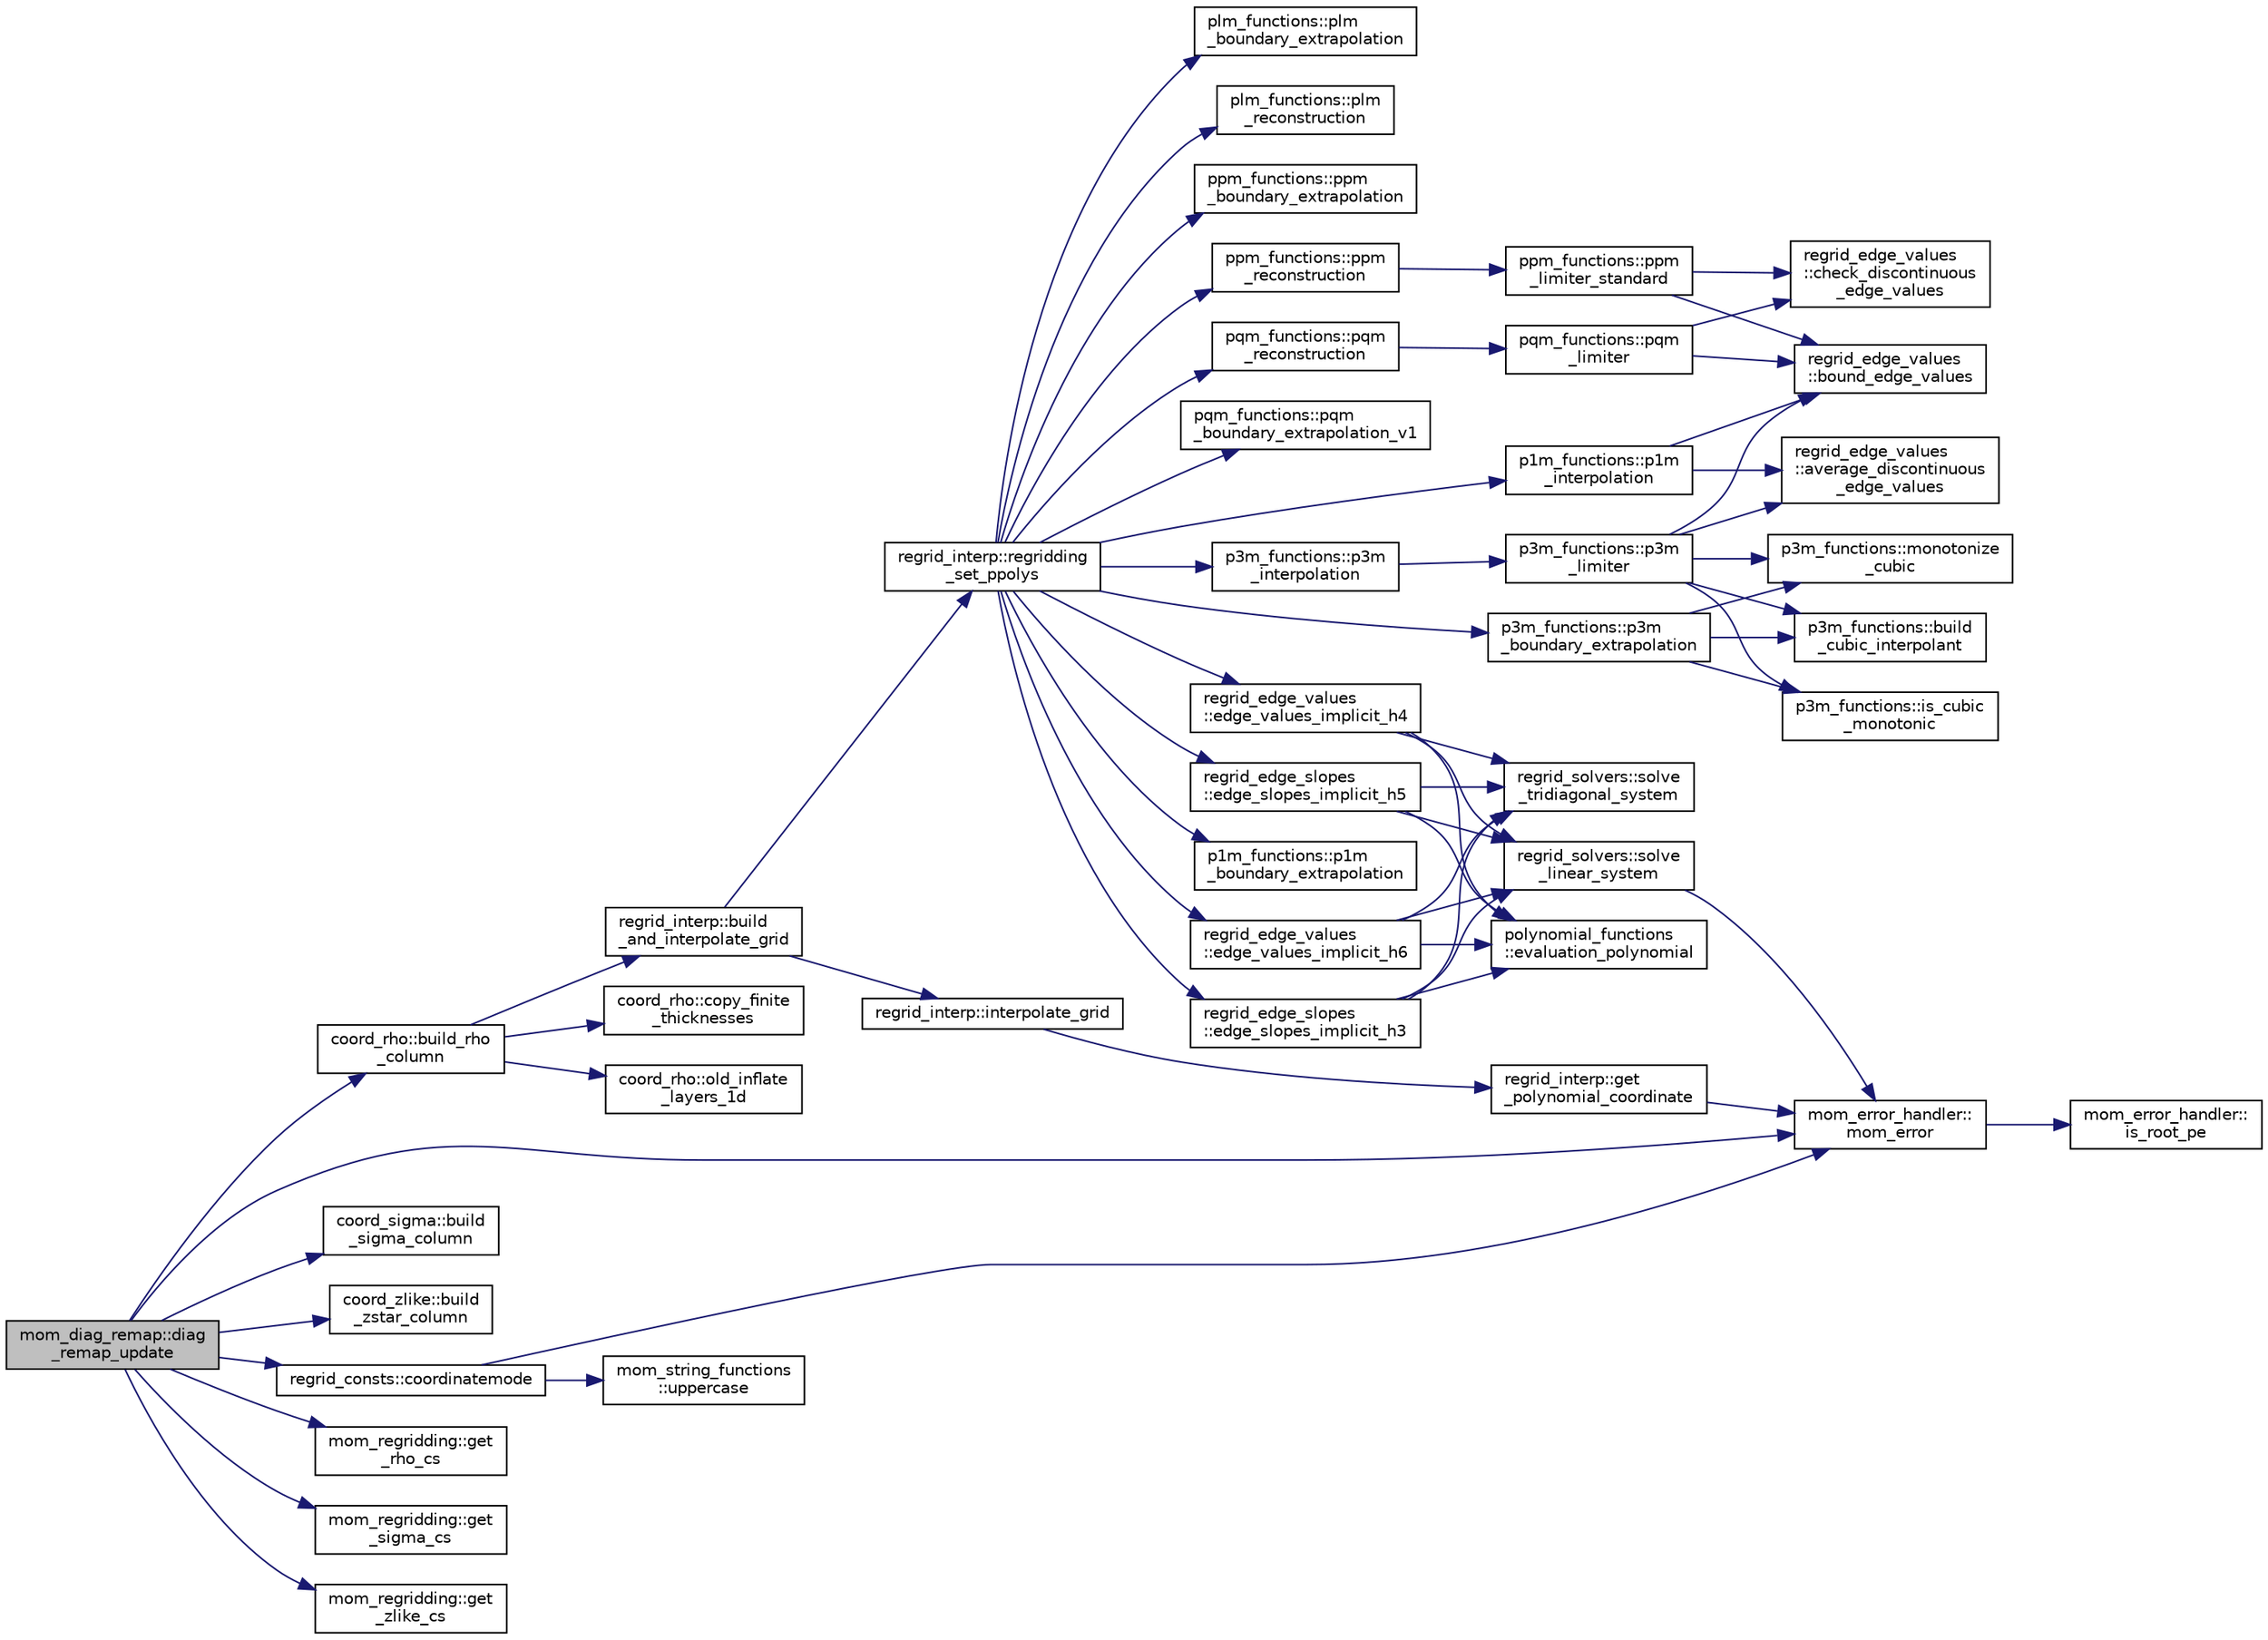 digraph "mom_diag_remap::diag_remap_update"
{
 // INTERACTIVE_SVG=YES
 // LATEX_PDF_SIZE
  edge [fontname="Helvetica",fontsize="10",labelfontname="Helvetica",labelfontsize="10"];
  node [fontname="Helvetica",fontsize="10",shape=record];
  rankdir="LR";
  Node1 [label="mom_diag_remap::diag\l_remap_update",height=0.2,width=0.4,color="black", fillcolor="grey75", style="filled", fontcolor="black",tooltip="Build/update target vertical grids for diagnostic remapping."];
  Node1 -> Node2 [color="midnightblue",fontsize="10",style="solid",fontname="Helvetica"];
  Node2 [label="coord_rho::build_rho\l_column",height=0.2,width=0.4,color="black", fillcolor="white", style="filled",URL="$namespacecoord__rho.html#ac3f19bfa0e6b622cdf045c348ec4d183",tooltip="Build a rho coordinate column."];
  Node2 -> Node3 [color="midnightblue",fontsize="10",style="solid",fontname="Helvetica"];
  Node3 [label="regrid_interp::build\l_and_interpolate_grid",height=0.2,width=0.4,color="black", fillcolor="white", style="filled",URL="$namespaceregrid__interp.html#abaef8cc7e1258b61710adbd6fb742122",tooltip="Build a grid by interpolating for target values."];
  Node3 -> Node4 [color="midnightblue",fontsize="10",style="solid",fontname="Helvetica"];
  Node4 [label="regrid_interp::interpolate_grid",height=0.2,width=0.4,color="black", fillcolor="white", style="filled",URL="$namespaceregrid__interp.html#a84197231e39bd4e90c5a89107313b2a4",tooltip="Given target values (e.g., density), build new grid based on polynomial."];
  Node4 -> Node5 [color="midnightblue",fontsize="10",style="solid",fontname="Helvetica"];
  Node5 [label="regrid_interp::get\l_polynomial_coordinate",height=0.2,width=0.4,color="black", fillcolor="white", style="filled",URL="$namespaceregrid__interp.html#aa46a706d5c4fbe40ef7eb0880305a4f0",tooltip="Given a target value, find corresponding coordinate for given polynomial."];
  Node5 -> Node6 [color="midnightblue",fontsize="10",style="solid",fontname="Helvetica"];
  Node6 [label="mom_error_handler::\lmom_error",height=0.2,width=0.4,color="black", fillcolor="white", style="filled",URL="$namespacemom__error__handler.html#a460cfb79a06c29fc249952c2a3710d67",tooltip="This provides a convenient interface for writing an mpp_error message with run-time filter based on a..."];
  Node6 -> Node7 [color="midnightblue",fontsize="10",style="solid",fontname="Helvetica"];
  Node7 [label="mom_error_handler::\lis_root_pe",height=0.2,width=0.4,color="black", fillcolor="white", style="filled",URL="$namespacemom__error__handler.html#ad5f00a53059c72fe2332d1436c80ca71",tooltip="This returns .true. if the current PE is the root PE."];
  Node3 -> Node8 [color="midnightblue",fontsize="10",style="solid",fontname="Helvetica"];
  Node8 [label="regrid_interp::regridding\l_set_ppolys",height=0.2,width=0.4,color="black", fillcolor="white", style="filled",URL="$namespaceregrid__interp.html#a3d1406836d089b4553421776277e1339",tooltip="Builds an interpolated profile for the densities within each grid cell."];
  Node8 -> Node9 [color="midnightblue",fontsize="10",style="solid",fontname="Helvetica"];
  Node9 [label="regrid_edge_slopes\l::edge_slopes_implicit_h3",height=0.2,width=0.4,color="black", fillcolor="white", style="filled",URL="$namespaceregrid__edge__slopes.html#a6996158dd53ef77642a39638c49be870",tooltip="Compute ih4 edge slopes (implicit third order accurate) in the same units as h."];
  Node9 -> Node10 [color="midnightblue",fontsize="10",style="solid",fontname="Helvetica"];
  Node10 [label="polynomial_functions\l::evaluation_polynomial",height=0.2,width=0.4,color="black", fillcolor="white", style="filled",URL="$namespacepolynomial__functions.html#adb2b5d18db527314545e8e21638a2872",tooltip="Pointwise evaluation of a polynomial at x."];
  Node9 -> Node11 [color="midnightblue",fontsize="10",style="solid",fontname="Helvetica"];
  Node11 [label="regrid_solvers::solve\l_linear_system",height=0.2,width=0.4,color="black", fillcolor="white", style="filled",URL="$namespaceregrid__solvers.html#a8130a338b59de62b00f68da4204568ad",tooltip="Solve the linear system AX = B by Gaussian elimination."];
  Node11 -> Node6 [color="midnightblue",fontsize="10",style="solid",fontname="Helvetica"];
  Node9 -> Node12 [color="midnightblue",fontsize="10",style="solid",fontname="Helvetica"];
  Node12 [label="regrid_solvers::solve\l_tridiagonal_system",height=0.2,width=0.4,color="black", fillcolor="white", style="filled",URL="$namespaceregrid__solvers.html#a0d5c3cff8f31429b0a2c6d267e8b345d",tooltip="Solve the tridiagonal system AX = B."];
  Node8 -> Node13 [color="midnightblue",fontsize="10",style="solid",fontname="Helvetica"];
  Node13 [label="regrid_edge_slopes\l::edge_slopes_implicit_h5",height=0.2,width=0.4,color="black", fillcolor="white", style="filled",URL="$namespaceregrid__edge__slopes.html#a8857628ba4234d17cc8a596515f80aa9",tooltip="Compute ih5 edge values (implicit fifth order accurate)"];
  Node13 -> Node10 [color="midnightblue",fontsize="10",style="solid",fontname="Helvetica"];
  Node13 -> Node11 [color="midnightblue",fontsize="10",style="solid",fontname="Helvetica"];
  Node13 -> Node12 [color="midnightblue",fontsize="10",style="solid",fontname="Helvetica"];
  Node8 -> Node14 [color="midnightblue",fontsize="10",style="solid",fontname="Helvetica"];
  Node14 [label="regrid_edge_values\l::edge_values_implicit_h4",height=0.2,width=0.4,color="black", fillcolor="white", style="filled",URL="$namespaceregrid__edge__values.html#abc05850b69a03244cd7e04e74c48ac92",tooltip="Compute ih4 edge values (implicit fourth order accurate) in the same units as h."];
  Node14 -> Node10 [color="midnightblue",fontsize="10",style="solid",fontname="Helvetica"];
  Node14 -> Node11 [color="midnightblue",fontsize="10",style="solid",fontname="Helvetica"];
  Node14 -> Node12 [color="midnightblue",fontsize="10",style="solid",fontname="Helvetica"];
  Node8 -> Node15 [color="midnightblue",fontsize="10",style="solid",fontname="Helvetica"];
  Node15 [label="regrid_edge_values\l::edge_values_implicit_h6",height=0.2,width=0.4,color="black", fillcolor="white", style="filled",URL="$namespaceregrid__edge__values.html#ac0bb9fda830d4c93dbebbce14315c222",tooltip="Compute ih6 edge values (implicit sixth order accurate) in the same units as h."];
  Node15 -> Node10 [color="midnightblue",fontsize="10",style="solid",fontname="Helvetica"];
  Node15 -> Node11 [color="midnightblue",fontsize="10",style="solid",fontname="Helvetica"];
  Node15 -> Node12 [color="midnightblue",fontsize="10",style="solid",fontname="Helvetica"];
  Node8 -> Node16 [color="midnightblue",fontsize="10",style="solid",fontname="Helvetica"];
  Node16 [label="p1m_functions::p1m\l_boundary_extrapolation",height=0.2,width=0.4,color="black", fillcolor="white", style="filled",URL="$namespacep1m__functions.html#acfc3f51f166d2c7dc09a4c1f3dc9494a",tooltip="Interpolation by linear polynomials within boundary cells."];
  Node8 -> Node17 [color="midnightblue",fontsize="10",style="solid",fontname="Helvetica"];
  Node17 [label="p1m_functions::p1m\l_interpolation",height=0.2,width=0.4,color="black", fillcolor="white", style="filled",URL="$namespacep1m__functions.html#a18ffae209ddc4c4aba923b68ed16aee4",tooltip="Linearly interpolate between edge values."];
  Node17 -> Node18 [color="midnightblue",fontsize="10",style="solid",fontname="Helvetica"];
  Node18 [label="regrid_edge_values\l::average_discontinuous\l_edge_values",height=0.2,width=0.4,color="black", fillcolor="white", style="filled",URL="$namespaceregrid__edge__values.html#ad43eb7fa3a284e2b33068f47232521ca",tooltip="Replace discontinuous collocated edge values with their average."];
  Node17 -> Node19 [color="midnightblue",fontsize="10",style="solid",fontname="Helvetica"];
  Node19 [label="regrid_edge_values\l::bound_edge_values",height=0.2,width=0.4,color="black", fillcolor="white", style="filled",URL="$namespaceregrid__edge__values.html#aa3c7ea104f554d508b69efd860fc6b10",tooltip="Bound edge values by neighboring cell averages."];
  Node8 -> Node20 [color="midnightblue",fontsize="10",style="solid",fontname="Helvetica"];
  Node20 [label="p3m_functions::p3m\l_boundary_extrapolation",height=0.2,width=0.4,color="black", fillcolor="white", style="filled",URL="$namespacep3m__functions.html#a6e82e1b678b123181ea3fde88cd14e3a",tooltip="Calculate the edge values and slopes at boundary cells as part of building a piecewise cubic sub-grid..."];
  Node20 -> Node21 [color="midnightblue",fontsize="10",style="solid",fontname="Helvetica"];
  Node21 [label="p3m_functions::build\l_cubic_interpolant",height=0.2,width=0.4,color="black", fillcolor="white", style="filled",URL="$namespacep3m__functions.html#af4668b1791bbeae193f0f301cf101f6b",tooltip="Build cubic interpolant in cell k."];
  Node20 -> Node22 [color="midnightblue",fontsize="10",style="solid",fontname="Helvetica"];
  Node22 [label="p3m_functions::is_cubic\l_monotonic",height=0.2,width=0.4,color="black", fillcolor="white", style="filled",URL="$namespacep3m__functions.html#a2eaa8b32f092bbbb0e2cfcd78b0e700f",tooltip="Check whether the cubic reconstruction in cell k is monotonic."];
  Node20 -> Node23 [color="midnightblue",fontsize="10",style="solid",fontname="Helvetica"];
  Node23 [label="p3m_functions::monotonize\l_cubic",height=0.2,width=0.4,color="black", fillcolor="white", style="filled",URL="$namespacep3m__functions.html#adb96651fe725f11e90dec2b8509989b0",tooltip="Monotonize a cubic curve by modifying the edge slopes."];
  Node8 -> Node24 [color="midnightblue",fontsize="10",style="solid",fontname="Helvetica"];
  Node24 [label="p3m_functions::p3m\l_interpolation",height=0.2,width=0.4,color="black", fillcolor="white", style="filled",URL="$namespacep3m__functions.html#af8700cc6f491ea22ec0cff6208dc2483",tooltip="Set up a piecewise cubic interpolation from cell averages and estimated edge slopes and values."];
  Node24 -> Node25 [color="midnightblue",fontsize="10",style="solid",fontname="Helvetica"];
  Node25 [label="p3m_functions::p3m\l_limiter",height=0.2,width=0.4,color="black", fillcolor="white", style="filled",URL="$namespacep3m__functions.html#ab31ae8429b3676f925ae61510d7f047a",tooltip="Adust a piecewise cubic reconstruction with a limiter that adjusts the edge values and slopes."];
  Node25 -> Node18 [color="midnightblue",fontsize="10",style="solid",fontname="Helvetica"];
  Node25 -> Node19 [color="midnightblue",fontsize="10",style="solid",fontname="Helvetica"];
  Node25 -> Node21 [color="midnightblue",fontsize="10",style="solid",fontname="Helvetica"];
  Node25 -> Node22 [color="midnightblue",fontsize="10",style="solid",fontname="Helvetica"];
  Node25 -> Node23 [color="midnightblue",fontsize="10",style="solid",fontname="Helvetica"];
  Node8 -> Node26 [color="midnightblue",fontsize="10",style="solid",fontname="Helvetica"];
  Node26 [label="plm_functions::plm\l_boundary_extrapolation",height=0.2,width=0.4,color="black", fillcolor="white", style="filled",URL="$namespaceplm__functions.html#a7e6d6acb77747f967174265a1bf45784",tooltip="Reconstruction by linear polynomials within boundary cells."];
  Node8 -> Node27 [color="midnightblue",fontsize="10",style="solid",fontname="Helvetica"];
  Node27 [label="plm_functions::plm\l_reconstruction",height=0.2,width=0.4,color="black", fillcolor="white", style="filled",URL="$namespaceplm__functions.html#afc5335533d6ae9896bf0d869fa5a25e9",tooltip="Reconstruction by linear polynomials within each cell."];
  Node8 -> Node28 [color="midnightblue",fontsize="10",style="solid",fontname="Helvetica"];
  Node28 [label="ppm_functions::ppm\l_boundary_extrapolation",height=0.2,width=0.4,color="black", fillcolor="white", style="filled",URL="$namespaceppm__functions.html#a47eb8faecb5e25f3939cffa57f9b7cff",tooltip="Reconstruction by parabolas within boundary cells."];
  Node8 -> Node29 [color="midnightblue",fontsize="10",style="solid",fontname="Helvetica"];
  Node29 [label="ppm_functions::ppm\l_reconstruction",height=0.2,width=0.4,color="black", fillcolor="white", style="filled",URL="$namespaceppm__functions.html#a23d5e557ad48883c77429ee9bff8b052",tooltip="Builds quadratic polynomials coefficients from cell mean and edge values."];
  Node29 -> Node30 [color="midnightblue",fontsize="10",style="solid",fontname="Helvetica"];
  Node30 [label="ppm_functions::ppm\l_limiter_standard",height=0.2,width=0.4,color="black", fillcolor="white", style="filled",URL="$namespaceppm__functions.html#a10ee2c234d48b1d9375bcd7deee7be0c",tooltip="Adjusts edge values using the standard PPM limiter (Colella & Woodward, JCP 1984) after first checkin..."];
  Node30 -> Node19 [color="midnightblue",fontsize="10",style="solid",fontname="Helvetica"];
  Node30 -> Node31 [color="midnightblue",fontsize="10",style="solid",fontname="Helvetica"];
  Node31 [label="regrid_edge_values\l::check_discontinuous\l_edge_values",height=0.2,width=0.4,color="black", fillcolor="white", style="filled",URL="$namespaceregrid__edge__values.html#a4a496536a77bef8467c441731619761d",tooltip="Check discontinuous edge values and replace them with their average if not monotonic."];
  Node8 -> Node32 [color="midnightblue",fontsize="10",style="solid",fontname="Helvetica"];
  Node32 [label="pqm_functions::pqm\l_boundary_extrapolation_v1",height=0.2,width=0.4,color="black", fillcolor="white", style="filled",URL="$namespacepqm__functions.html#a51d319371a3999ea40a0d2f940094c78",tooltip="Reconstruction by parabolas within boundary cells."];
  Node8 -> Node33 [color="midnightblue",fontsize="10",style="solid",fontname="Helvetica"];
  Node33 [label="pqm_functions::pqm\l_reconstruction",height=0.2,width=0.4,color="black", fillcolor="white", style="filled",URL="$namespacepqm__functions.html#af62ea5a0c20bd2e543d0a7b593e98bb7",tooltip="Reconstruction by quartic polynomials within each cell."];
  Node33 -> Node34 [color="midnightblue",fontsize="10",style="solid",fontname="Helvetica"];
  Node34 [label="pqm_functions::pqm\l_limiter",height=0.2,width=0.4,color="black", fillcolor="white", style="filled",URL="$namespacepqm__functions.html#a676b4ee6f9598507052680013b407f47",tooltip="Limit the piecewise quartic method reconstruction."];
  Node34 -> Node19 [color="midnightblue",fontsize="10",style="solid",fontname="Helvetica"];
  Node34 -> Node31 [color="midnightblue",fontsize="10",style="solid",fontname="Helvetica"];
  Node2 -> Node35 [color="midnightblue",fontsize="10",style="solid",fontname="Helvetica"];
  Node35 [label="coord_rho::copy_finite\l_thicknesses",height=0.2,width=0.4,color="black", fillcolor="white", style="filled",URL="$namespacecoord__rho.html#ae35906fe5ccad4058065c2662b0ea9a1",tooltip="Copy column thicknesses with vanished layers removed."];
  Node2 -> Node36 [color="midnightblue",fontsize="10",style="solid",fontname="Helvetica"];
  Node36 [label="coord_rho::old_inflate\l_layers_1d",height=0.2,width=0.4,color="black", fillcolor="white", style="filled",URL="$namespacecoord__rho.html#afbc86f29df8e39eb793d12075d018518",tooltip="Inflate vanished layers to finite (nonzero) width."];
  Node1 -> Node37 [color="midnightblue",fontsize="10",style="solid",fontname="Helvetica"];
  Node37 [label="coord_sigma::build\l_sigma_column",height=0.2,width=0.4,color="black", fillcolor="white", style="filled",URL="$namespacecoord__sigma.html#af3954fd955a967aa2ff11c2fc115dc19",tooltip="Build a sigma coordinate column."];
  Node1 -> Node38 [color="midnightblue",fontsize="10",style="solid",fontname="Helvetica"];
  Node38 [label="coord_zlike::build\l_zstar_column",height=0.2,width=0.4,color="black", fillcolor="white", style="filled",URL="$namespacecoord__zlike.html#af2bdac8481050f2b0ff7c5fc01f26e1c",tooltip="Builds a z* coordinate with a minimum thickness."];
  Node1 -> Node39 [color="midnightblue",fontsize="10",style="solid",fontname="Helvetica"];
  Node39 [label="regrid_consts::coordinatemode",height=0.2,width=0.4,color="black", fillcolor="white", style="filled",URL="$namespaceregrid__consts.html#a06ccba5b7b038bed853606a315df306a",tooltip="Parse a string parameter specifying the coordinate mode and return the appropriate enumerated integer..."];
  Node39 -> Node6 [color="midnightblue",fontsize="10",style="solid",fontname="Helvetica"];
  Node39 -> Node40 [color="midnightblue",fontsize="10",style="solid",fontname="Helvetica"];
  Node40 [label="mom_string_functions\l::uppercase",height=0.2,width=0.4,color="black", fillcolor="white", style="filled",URL="$namespacemom__string__functions.html#aca148baf726de2f028b7e7baad3c85d4",tooltip="Return a string in which all uppercase letters have been replaced by their lowercase counterparts."];
  Node1 -> Node41 [color="midnightblue",fontsize="10",style="solid",fontname="Helvetica"];
  Node41 [label="mom_regridding::get\l_rho_cs",height=0.2,width=0.4,color="black", fillcolor="white", style="filled",URL="$namespacemom__regridding.html#a358f07a447816230753c8d3d5a0fb8af",tooltip="This returns a copy of the rho_CS stored in the regridding control structure."];
  Node1 -> Node42 [color="midnightblue",fontsize="10",style="solid",fontname="Helvetica"];
  Node42 [label="mom_regridding::get\l_sigma_cs",height=0.2,width=0.4,color="black", fillcolor="white", style="filled",URL="$namespacemom__regridding.html#aef5b07937353a9fe2ce51dd6c2beed54",tooltip="This returns a copy of the sigma_CS stored in the regridding control structure."];
  Node1 -> Node43 [color="midnightblue",fontsize="10",style="solid",fontname="Helvetica"];
  Node43 [label="mom_regridding::get\l_zlike_cs",height=0.2,width=0.4,color="black", fillcolor="white", style="filled",URL="$namespacemom__regridding.html#a8ff04f8857825fcc814cdad9684717e7",tooltip="This returns a copy of the zlike_CS stored in the regridding control structure."];
  Node1 -> Node6 [color="midnightblue",fontsize="10",style="solid",fontname="Helvetica"];
}
